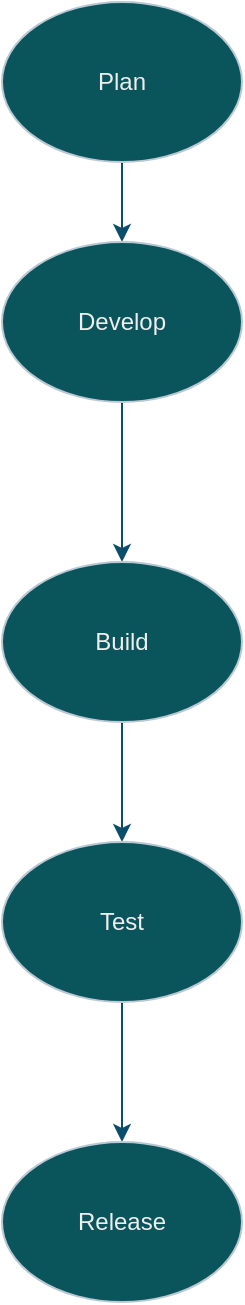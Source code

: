 <mxfile version="28.1.1">
  <diagram name="Page-1" id="Hs-r8mheXOPQ1ckOeZsR">
    <mxGraphModel dx="1042" dy="562" grid="1" gridSize="10" guides="1" tooltips="1" connect="1" arrows="1" fold="1" page="1" pageScale="1" pageWidth="850" pageHeight="1100" math="0" shadow="0">
      <root>
        <mxCell id="0" />
        <mxCell id="1" parent="0" />
        <mxCell id="WeAcb9wKivLMvFtm23UY-3" value="" style="edgeStyle=orthogonalEdgeStyle;rounded=0;orthogonalLoop=1;jettySize=auto;html=1;labelBackgroundColor=none;strokeColor=#0B4D6A;fontColor=default;" edge="1" parent="1" source="WeAcb9wKivLMvFtm23UY-1" target="WeAcb9wKivLMvFtm23UY-2">
          <mxGeometry relative="1" as="geometry" />
        </mxCell>
        <mxCell id="WeAcb9wKivLMvFtm23UY-1" value="Plan" style="ellipse;whiteSpace=wrap;html=1;labelBackgroundColor=none;fillColor=#09555B;strokeColor=#BAC8D3;fontColor=#EEEEEE;" vertex="1" parent="1">
          <mxGeometry x="365" y="40" width="120" height="80" as="geometry" />
        </mxCell>
        <mxCell id="WeAcb9wKivLMvFtm23UY-5" value="" style="edgeStyle=orthogonalEdgeStyle;rounded=0;orthogonalLoop=1;jettySize=auto;html=1;labelBackgroundColor=none;strokeColor=#0B4D6A;fontColor=default;" edge="1" parent="1" source="WeAcb9wKivLMvFtm23UY-2" target="WeAcb9wKivLMvFtm23UY-4">
          <mxGeometry relative="1" as="geometry" />
        </mxCell>
        <mxCell id="WeAcb9wKivLMvFtm23UY-2" value="Develop" style="ellipse;whiteSpace=wrap;html=1;labelBackgroundColor=none;fillColor=#09555B;strokeColor=#BAC8D3;fontColor=#EEEEEE;" vertex="1" parent="1">
          <mxGeometry x="365" y="160" width="120" height="80" as="geometry" />
        </mxCell>
        <mxCell id="WeAcb9wKivLMvFtm23UY-7" value="" style="edgeStyle=orthogonalEdgeStyle;rounded=0;orthogonalLoop=1;jettySize=auto;html=1;labelBackgroundColor=none;strokeColor=#0B4D6A;fontColor=default;" edge="1" parent="1" source="WeAcb9wKivLMvFtm23UY-4" target="WeAcb9wKivLMvFtm23UY-6">
          <mxGeometry relative="1" as="geometry" />
        </mxCell>
        <mxCell id="WeAcb9wKivLMvFtm23UY-4" value="Build" style="ellipse;whiteSpace=wrap;html=1;labelBackgroundColor=none;fillColor=#09555B;strokeColor=#BAC8D3;fontColor=#EEEEEE;" vertex="1" parent="1">
          <mxGeometry x="365" y="320" width="120" height="80" as="geometry" />
        </mxCell>
        <mxCell id="WeAcb9wKivLMvFtm23UY-9" value="" style="edgeStyle=orthogonalEdgeStyle;rounded=0;orthogonalLoop=1;jettySize=auto;html=1;labelBackgroundColor=none;strokeColor=#0B4D6A;fontColor=default;" edge="1" parent="1" source="WeAcb9wKivLMvFtm23UY-6" target="WeAcb9wKivLMvFtm23UY-8">
          <mxGeometry relative="1" as="geometry" />
        </mxCell>
        <mxCell id="WeAcb9wKivLMvFtm23UY-6" value="Test" style="ellipse;whiteSpace=wrap;html=1;labelBackgroundColor=none;fillColor=#09555B;strokeColor=#BAC8D3;fontColor=#EEEEEE;" vertex="1" parent="1">
          <mxGeometry x="365" y="460" width="120" height="80" as="geometry" />
        </mxCell>
        <mxCell id="WeAcb9wKivLMvFtm23UY-8" value="Release" style="ellipse;whiteSpace=wrap;html=1;labelBackgroundColor=none;fillColor=#09555B;strokeColor=#BAC8D3;fontColor=#EEEEEE;" vertex="1" parent="1">
          <mxGeometry x="365" y="610" width="120" height="80" as="geometry" />
        </mxCell>
      </root>
    </mxGraphModel>
  </diagram>
</mxfile>
